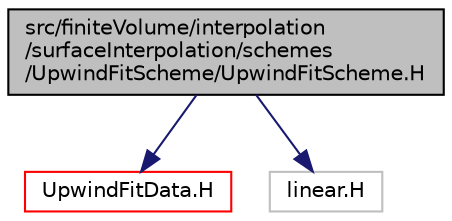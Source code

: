 digraph "src/finiteVolume/interpolation/surfaceInterpolation/schemes/UpwindFitScheme/UpwindFitScheme.H"
{
  bgcolor="transparent";
  edge [fontname="Helvetica",fontsize="10",labelfontname="Helvetica",labelfontsize="10"];
  node [fontname="Helvetica",fontsize="10",shape=record];
  Node0 [label="src/finiteVolume/interpolation\l/surfaceInterpolation/schemes\l/UpwindFitScheme/UpwindFitScheme.H",height=0.2,width=0.4,color="black", fillcolor="grey75", style="filled", fontcolor="black"];
  Node0 -> Node1 [color="midnightblue",fontsize="10",style="solid",fontname="Helvetica"];
  Node1 [label="UpwindFitData.H",height=0.2,width=0.4,color="red",URL="$a04487.html"];
  Node0 -> Node286 [color="midnightblue",fontsize="10",style="solid",fontname="Helvetica"];
  Node286 [label="linear.H",height=0.2,width=0.4,color="grey75"];
}
